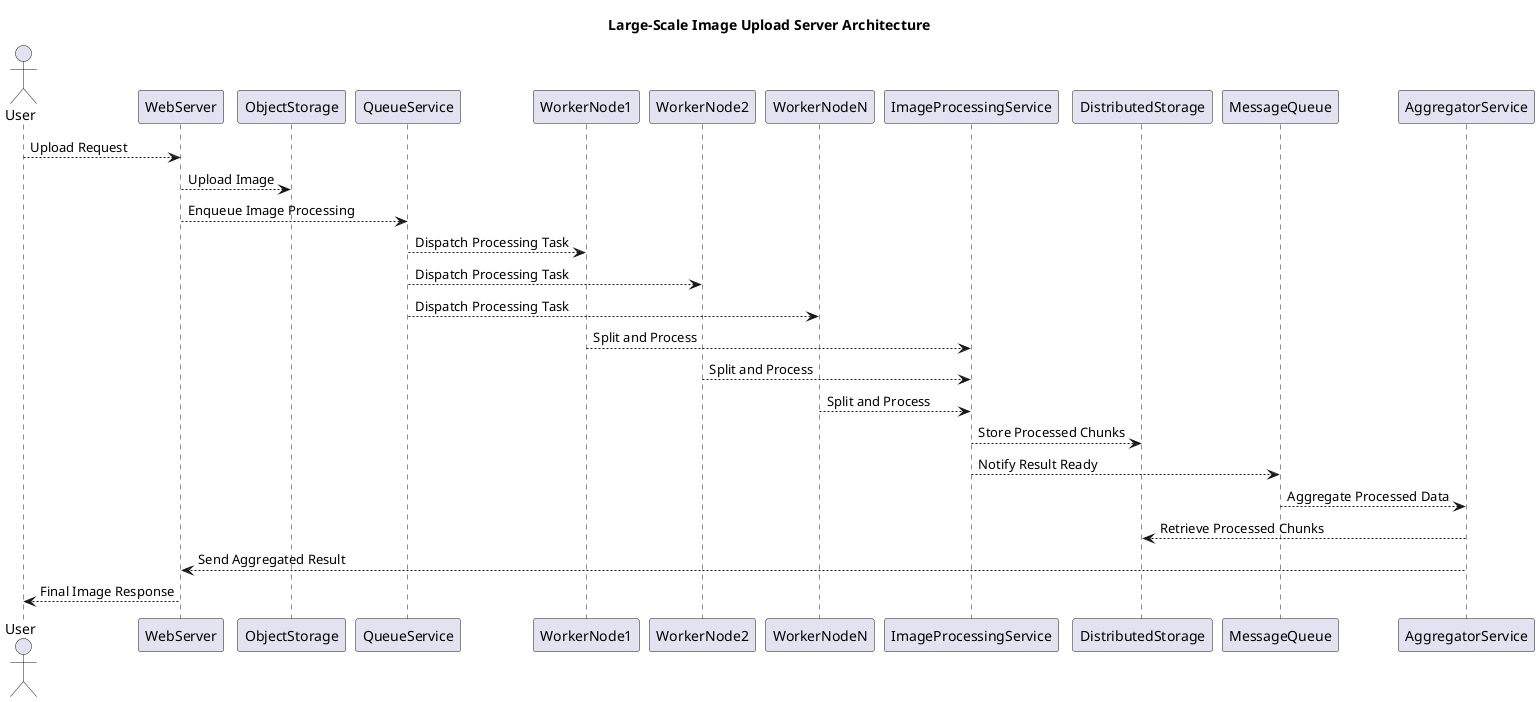 @startuml
title Large-Scale Image Upload Server Architecture

actor User

User --> WebServer : Upload Request
WebServer --> ObjectStorage : Upload Image
WebServer --> QueueService : Enqueue Image Processing

QueueService --> WorkerNode1 : Dispatch Processing Task
QueueService --> WorkerNode2 : Dispatch Processing Task
QueueService --> WorkerNodeN : Dispatch Processing Task

WorkerNode1 --> ImageProcessingService : Split and Process
WorkerNode2 --> ImageProcessingService : Split and Process
WorkerNodeN --> ImageProcessingService : Split and Process

ImageProcessingService --> DistributedStorage : Store Processed Chunks
ImageProcessingService --> MessageQueue : Notify Result Ready

MessageQueue --> AggregatorService : Aggregate Processed Data
AggregatorService --> DistributedStorage : Retrieve Processed Chunks
AggregatorService --> WebServer : Send Aggregated Result

WebServer --> User : Final Image Response
@enduml